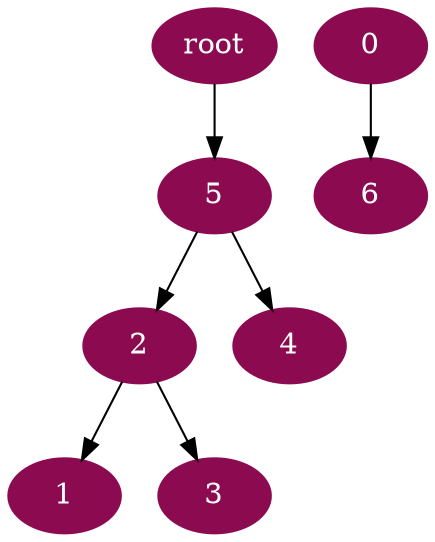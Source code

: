 digraph G {
node [color=deeppink4, style=filled, fontcolor=white];
2 -> 1;
5 -> 2;
2 -> 3;
5 -> 4;
"root" -> 5;
0 -> 6;
}
